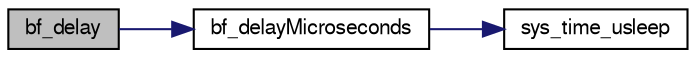 digraph "bf_delay"
{
  edge [fontname="FreeSans",fontsize="10",labelfontname="FreeSans",labelfontsize="10"];
  node [fontname="FreeSans",fontsize="10",shape=record];
  rankdir="LR";
  Node1 [label="bf_delay",height=0.2,width=0.4,color="black", fillcolor="grey75", style="filled", fontcolor="black"];
  Node1 -> Node2 [color="midnightblue",fontsize="10",style="solid",fontname="FreeSans"];
  Node2 [label="bf_delayMicroseconds",height=0.2,width=0.4,color="black", fillcolor="white", style="filled",URL="$cc2500__compat_8c.html#a1c2dbcae01e25bbe4f49ed0dd9623111"];
  Node2 -> Node3 [color="midnightblue",fontsize="10",style="solid",fontname="FreeSans"];
  Node3 [label="sys_time_usleep",height=0.2,width=0.4,color="black", fillcolor="white", style="filled",URL="$chibios_2mcu__periph_2sys__time__arch_8c.html#a74db3eed857f9c53bb67db256c12bc83",tooltip="sys_time_usleep(uint32_t us) "];
}

